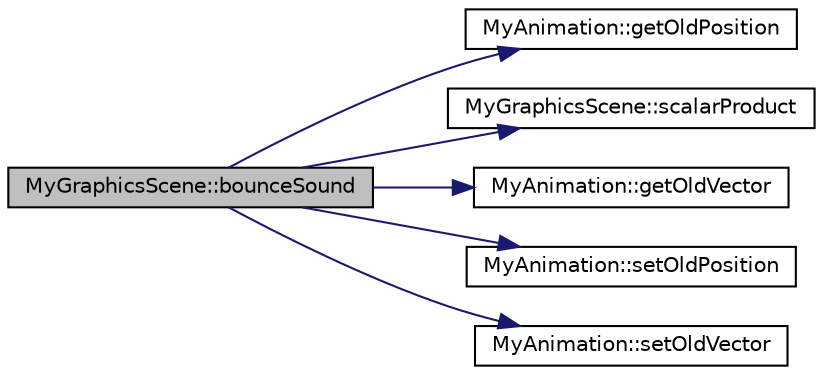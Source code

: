 digraph "MyGraphicsScene::bounceSound"
{
  edge [fontname="Helvetica",fontsize="10",labelfontname="Helvetica",labelfontsize="10"];
  node [fontname="Helvetica",fontsize="10",shape=record];
  rankdir="LR";
  Node1 [label="MyGraphicsScene::bounceSound",height=0.2,width=0.4,color="black", fillcolor="grey75", style="filled" fontcolor="black"];
  Node1 -> Node2 [color="midnightblue",fontsize="10",style="solid",fontname="Helvetica"];
  Node2 [label="MyAnimation::getOldPosition",height=0.2,width=0.4,color="black", fillcolor="white", style="filled",URL="$class_my_animation.html#a6dddda03203449e45354405d14ffb436",tooltip="Liefert die Position vor der letzten Änderung. "];
  Node1 -> Node3 [color="midnightblue",fontsize="10",style="solid",fontname="Helvetica"];
  Node3 [label="MyGraphicsScene::scalarProduct",height=0.2,width=0.4,color="black", fillcolor="white", style="filled",URL="$class_my_graphics_scene.html#ab2dc3b23ea848b5f081939d569b16774",tooltip="Liefert das Skalarprodukt zweier 2d-Vektoren "];
  Node1 -> Node4 [color="midnightblue",fontsize="10",style="solid",fontname="Helvetica"];
  Node4 [label="MyAnimation::getOldVector",height=0.2,width=0.4,color="black", fillcolor="white", style="filled",URL="$class_my_animation.html#a3e092d8b292b2317fc9136c0d78ab984",tooltip="Liefert den 2d-Richtungsvektor der Animation seit der letzten Änderung. "];
  Node1 -> Node5 [color="midnightblue",fontsize="10",style="solid",fontname="Helvetica"];
  Node5 [label="MyAnimation::setOldPosition",height=0.2,width=0.4,color="black", fillcolor="white", style="filled",URL="$class_my_animation.html#adb71d57fddec8dd3ef563f6f0b386710",tooltip="Speichert die Position seit der letzten änderung. "];
  Node1 -> Node6 [color="midnightblue",fontsize="10",style="solid",fontname="Helvetica"];
  Node6 [label="MyAnimation::setOldVector",height=0.2,width=0.4,color="black", fillcolor="white", style="filled",URL="$class_my_animation.html#a3c83b6a68871f54a5a561c134db4cba2",tooltip="Speichert einen 2D-Vektor, der durch die letzte Änderung entstanden ist. "];
}
